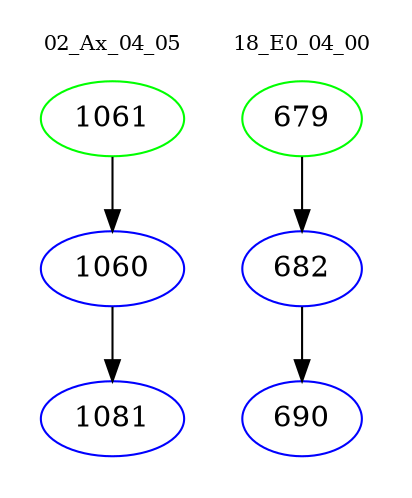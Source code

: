 digraph{
subgraph cluster_0 {
color = white
label = "02_Ax_04_05";
fontsize=10;
T0_1061 [label="1061", color="green"]
T0_1061 -> T0_1060 [color="black"]
T0_1060 [label="1060", color="blue"]
T0_1060 -> T0_1081 [color="black"]
T0_1081 [label="1081", color="blue"]
}
subgraph cluster_1 {
color = white
label = "18_E0_04_00";
fontsize=10;
T1_679 [label="679", color="green"]
T1_679 -> T1_682 [color="black"]
T1_682 [label="682", color="blue"]
T1_682 -> T1_690 [color="black"]
T1_690 [label="690", color="blue"]
}
}
